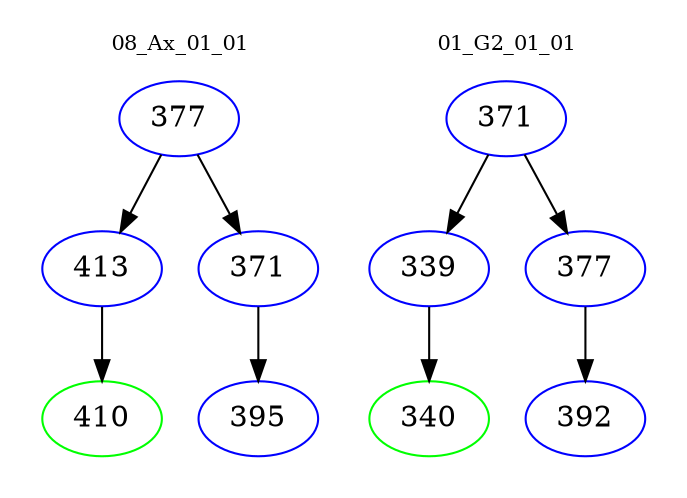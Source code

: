 digraph{
subgraph cluster_0 {
color = white
label = "08_Ax_01_01";
fontsize=10;
T0_377 [label="377", color="blue"]
T0_377 -> T0_413 [color="black"]
T0_413 [label="413", color="blue"]
T0_413 -> T0_410 [color="black"]
T0_410 [label="410", color="green"]
T0_377 -> T0_371 [color="black"]
T0_371 [label="371", color="blue"]
T0_371 -> T0_395 [color="black"]
T0_395 [label="395", color="blue"]
}
subgraph cluster_1 {
color = white
label = "01_G2_01_01";
fontsize=10;
T1_371 [label="371", color="blue"]
T1_371 -> T1_339 [color="black"]
T1_339 [label="339", color="blue"]
T1_339 -> T1_340 [color="black"]
T1_340 [label="340", color="green"]
T1_371 -> T1_377 [color="black"]
T1_377 [label="377", color="blue"]
T1_377 -> T1_392 [color="black"]
T1_392 [label="392", color="blue"]
}
}
